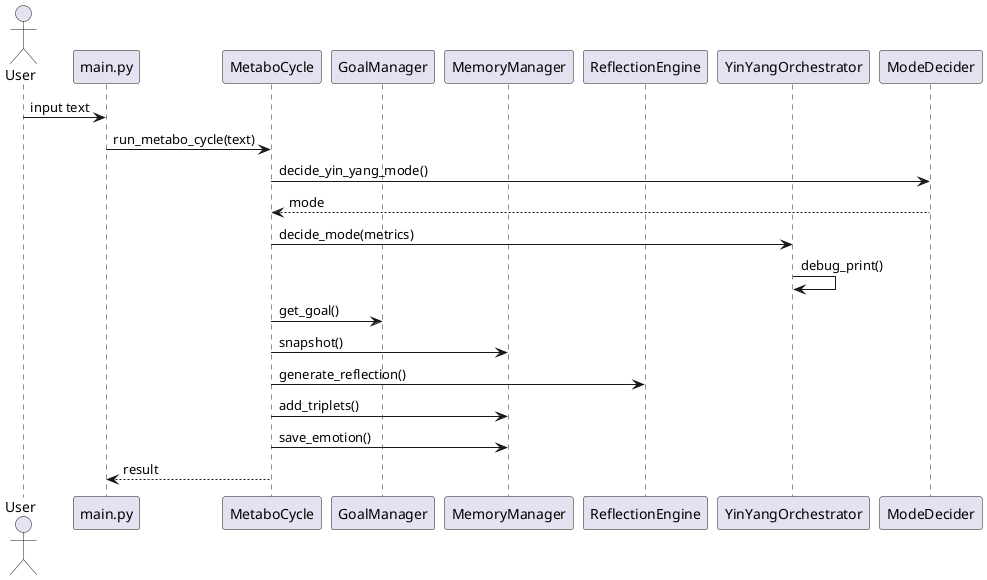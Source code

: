 @startuml
actor User
participant "main.py" as Main
participant MetaboCycle
participant GoalManager
participant MemoryManager
participant ReflectionEngine
participant YinYangOrchestrator
participant ModeDecider
User -> Main: input text
Main -> MetaboCycle: run_metabo_cycle(text)
MetaboCycle -> ModeDecider: decide_yin_yang_mode()
ModeDecider --> MetaboCycle: mode
MetaboCycle -> YinYangOrchestrator: decide_mode(metrics)
YinYangOrchestrator -> YinYangOrchestrator: debug_print()
MetaboCycle -> GoalManager: get_goal()
MetaboCycle -> MemoryManager: snapshot()
MetaboCycle -> ReflectionEngine: generate_reflection()
MetaboCycle -> MemoryManager: add_triplets()
MetaboCycle -> MemoryManager: save_emotion()
MetaboCycle --> Main: result
@enduml
